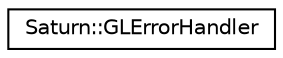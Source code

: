 digraph "Graphical Class Hierarchy"
{
  edge [fontname="Helvetica",fontsize="10",labelfontname="Helvetica",labelfontsize="10"];
  node [fontname="Helvetica",fontsize="10",shape=record];
  rankdir="LR";
  Node0 [label="Saturn::GLErrorHandler",height=0.2,width=0.4,color="black", fillcolor="white", style="filled",URL="$class_saturn_1_1_g_l_error_handler.html"];
}
